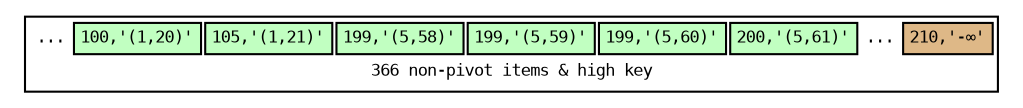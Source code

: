// Example B-Tree graph
//
// Breadth-first order
//
// Start from root, go left to right
//
// Workflow:
//
// $ dot -T svg btree.dot -o btree.svg;

digraph nbtree {
graph [fontname = "monospace"];
node [shape = none,height=.1,fontname = "monospace",fontsize=8];
// Level 0 (leaf level)
leafnode_1[ label=<<table>
                    <tr>
                        <td border="0" bgcolor='white' port="t0">...</td>
                        <td bgcolor='darkseagreen1' port="t1">100,'(1,20)'</td>
                        <td bgcolor='darkseagreen1' port="t2">105,'(1,21)'</td>
                        <td bgcolor='darkseagreen1' port="t2">199,'(5,58)'</td>
                        <td bgcolor='darkseagreen1' port="t2">199,'(5,59)'</td>
                        <td bgcolor='darkseagreen1' port="t4">199,'(5,60)'</td>
                        <td bgcolor='darkseagreen1' port="t5">200,'(5,61)'</td>
                        <td border="0" bgcolor='white' port="t3">...</td>
                        <td bgcolor='burlywood' port="hk">210,'-&infin;'</td>
                    </tr>
                    <tr>
                        <td colspan="9" border="0" bgcolor='white'>366 non-pivot items &amp; high key</td>
                    </tr>
                </table>
               >
        ];
//Force alignment from root to internal to leaf levels:
//edge[style=invis];
//"rootnode":d1 -> "leafnode_2":t2
}
